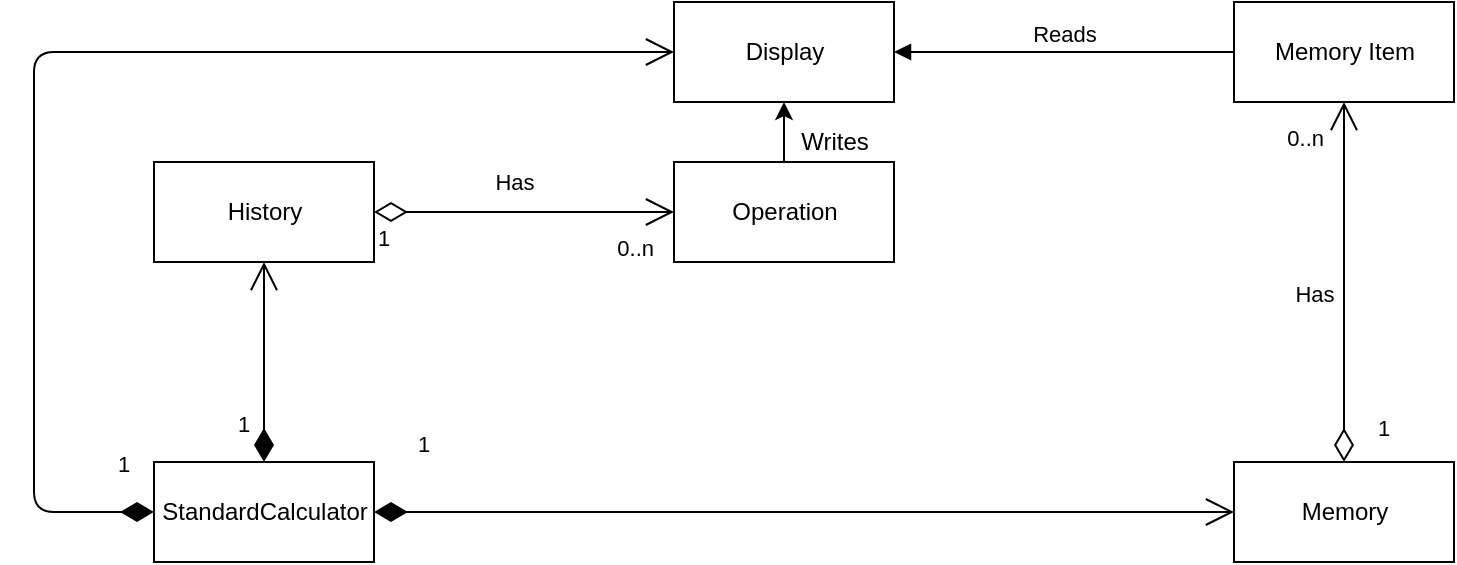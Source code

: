 <mxfile version="13.7.9" type="device"><diagram name="Page-1" id="6133507b-19e7-1e82-6fc7-422aa6c4b21f"><mxGraphModel dx="813" dy="470" grid="1" gridSize="10" guides="1" tooltips="1" connect="1" arrows="1" fold="1" page="1" pageScale="1" pageWidth="1100" pageHeight="850" background="#ffffff" math="0" shadow="0"><root><mxCell id="0"/><mxCell id="1" parent="0"/><mxCell id="QPPShTaras9u_XEoK-3o-2" value="Display" style="html=1;" vertex="1" parent="1"><mxGeometry x="360" y="320" width="110" height="50" as="geometry"/></mxCell><mxCell id="QPPShTaras9u_XEoK-3o-29" style="edgeStyle=orthogonalEdgeStyle;rounded=0;orthogonalLoop=1;jettySize=auto;html=1;entryX=0.5;entryY=1;entryDx=0;entryDy=0;" edge="1" parent="1" source="QPPShTaras9u_XEoK-3o-4" target="QPPShTaras9u_XEoK-3o-2"><mxGeometry relative="1" as="geometry"/></mxCell><mxCell id="QPPShTaras9u_XEoK-3o-4" value="Operation" style="html=1;" vertex="1" parent="1"><mxGeometry x="360" y="400" width="110" height="50" as="geometry"/></mxCell><mxCell id="QPPShTaras9u_XEoK-3o-5" value="History" style="html=1;" vertex="1" parent="1"><mxGeometry x="100" y="400" width="110" height="50" as="geometry"/></mxCell><mxCell id="QPPShTaras9u_XEoK-3o-7" value="Has" style="endArrow=open;html=1;endSize=12;startArrow=diamondThin;startSize=14;startFill=0;edgeStyle=orthogonalEdgeStyle;exitX=1;exitY=0.5;exitDx=0;exitDy=0;entryX=0;entryY=0.5;entryDx=0;entryDy=0;" edge="1" parent="1" source="QPPShTaras9u_XEoK-3o-5" target="QPPShTaras9u_XEoK-3o-4"><mxGeometry x="-0.067" y="15" relative="1" as="geometry"><mxPoint x="250" y="490" as="sourcePoint"/><mxPoint x="410" y="490" as="targetPoint"/><mxPoint as="offset"/></mxGeometry></mxCell><mxCell id="QPPShTaras9u_XEoK-3o-8" value="1" style="edgeLabel;resizable=0;html=1;align=left;verticalAlign=top;" connectable="0" vertex="1" parent="QPPShTaras9u_XEoK-3o-7"><mxGeometry x="-1" relative="1" as="geometry"/></mxCell><mxCell id="QPPShTaras9u_XEoK-3o-9" value="0..n" style="edgeLabel;resizable=0;html=1;align=right;verticalAlign=top;" connectable="0" vertex="1" parent="QPPShTaras9u_XEoK-3o-7"><mxGeometry x="1" relative="1" as="geometry"><mxPoint x="-10" y="5" as="offset"/></mxGeometry></mxCell><mxCell id="QPPShTaras9u_XEoK-3o-12" value="Memory Item" style="html=1;" vertex="1" parent="1"><mxGeometry x="640" y="320" width="110" height="50" as="geometry"/></mxCell><mxCell id="QPPShTaras9u_XEoK-3o-13" value="Memory" style="html=1;" vertex="1" parent="1"><mxGeometry x="640" y="550" width="110" height="50" as="geometry"/></mxCell><mxCell id="QPPShTaras9u_XEoK-3o-14" value="Has" style="endArrow=open;html=1;endSize=12;startArrow=diamondThin;startSize=14;startFill=0;edgeStyle=orthogonalEdgeStyle;exitX=0.5;exitY=0;exitDx=0;exitDy=0;entryX=0.5;entryY=1;entryDx=0;entryDy=0;" edge="1" parent="1" source="QPPShTaras9u_XEoK-3o-13" target="QPPShTaras9u_XEoK-3o-12"><mxGeometry x="-0.067" y="15" relative="1" as="geometry"><mxPoint x="660" y="580" as="sourcePoint"/><mxPoint x="810" y="580" as="targetPoint"/><mxPoint as="offset"/></mxGeometry></mxCell><mxCell id="QPPShTaras9u_XEoK-3o-15" value="1" style="edgeLabel;resizable=0;html=1;align=left;verticalAlign=top;" connectable="0" vertex="1" parent="QPPShTaras9u_XEoK-3o-14"><mxGeometry x="-1" relative="1" as="geometry"><mxPoint x="15" y="-30" as="offset"/></mxGeometry></mxCell><mxCell id="QPPShTaras9u_XEoK-3o-16" value="0..n" style="edgeLabel;resizable=0;html=1;align=right;verticalAlign=top;" connectable="0" vertex="1" parent="QPPShTaras9u_XEoK-3o-14"><mxGeometry x="1" relative="1" as="geometry"><mxPoint x="-10" y="5" as="offset"/></mxGeometry></mxCell><mxCell id="QPPShTaras9u_XEoK-3o-17" value="Reads" style="html=1;verticalAlign=bottom;endArrow=block;entryX=1;entryY=0.5;entryDx=0;entryDy=0;exitX=0;exitY=0.5;exitDx=0;exitDy=0;" edge="1" parent="1" source="QPPShTaras9u_XEoK-3o-12" target="QPPShTaras9u_XEoK-3o-2"><mxGeometry width="80" relative="1" as="geometry"><mxPoint x="520" y="360" as="sourcePoint"/><mxPoint x="600" y="360" as="targetPoint"/></mxGeometry></mxCell><mxCell id="QPPShTaras9u_XEoK-3o-19" value="StandardCalculator" style="html=1;" vertex="1" parent="1"><mxGeometry x="100" y="550" width="110" height="50" as="geometry"/></mxCell><mxCell id="QPPShTaras9u_XEoK-3o-23" value="1" style="endArrow=open;html=1;endSize=12;startArrow=diamondThin;startSize=14;startFill=1;edgeStyle=orthogonalEdgeStyle;align=left;verticalAlign=bottom;exitX=0;exitY=0.5;exitDx=0;exitDy=0;entryX=0;entryY=0.5;entryDx=0;entryDy=0;" edge="1" parent="1" source="QPPShTaras9u_XEoK-3o-19" target="QPPShTaras9u_XEoK-3o-2"><mxGeometry x="-0.934" y="-15" relative="1" as="geometry"><mxPoint x="-70" y="480" as="sourcePoint"/><mxPoint x="90" y="480" as="targetPoint"/><Array as="points"><mxPoint x="40" y="575"/><mxPoint x="40" y="345"/></Array><mxPoint as="offset"/></mxGeometry></mxCell><mxCell id="QPPShTaras9u_XEoK-3o-24" value="1" style="endArrow=open;html=1;endSize=12;startArrow=diamondThin;startSize=14;startFill=1;edgeStyle=orthogonalEdgeStyle;align=left;verticalAlign=bottom;exitX=1;exitY=0.5;exitDx=0;exitDy=0;entryX=0;entryY=0.5;entryDx=0;entryDy=0;" edge="1" parent="1" source="QPPShTaras9u_XEoK-3o-19" target="QPPShTaras9u_XEoK-3o-13"><mxGeometry x="-0.907" y="25" relative="1" as="geometry"><mxPoint x="300" y="580" as="sourcePoint"/><mxPoint x="460" y="580" as="targetPoint"/><mxPoint as="offset"/></mxGeometry></mxCell><mxCell id="QPPShTaras9u_XEoK-3o-27" value="1" style="endArrow=open;html=1;endSize=12;startArrow=diamondThin;startSize=14;startFill=1;edgeStyle=orthogonalEdgeStyle;align=left;verticalAlign=bottom;exitX=0.5;exitY=0;exitDx=0;exitDy=0;entryX=0.5;entryY=1;entryDx=0;entryDy=0;" edge="1" parent="1" source="QPPShTaras9u_XEoK-3o-19" target="QPPShTaras9u_XEoK-3o-5"><mxGeometry x="-0.795" y="15" relative="1" as="geometry"><mxPoint x="140" y="500" as="sourcePoint"/><mxPoint x="300" y="500" as="targetPoint"/><mxPoint as="offset"/></mxGeometry></mxCell><mxCell id="QPPShTaras9u_XEoK-3o-30" value="Writes" style="text;html=1;align=center;verticalAlign=middle;resizable=0;points=[];autosize=1;" vertex="1" parent="1"><mxGeometry x="415" y="380" width="50" height="20" as="geometry"/></mxCell></root></mxGraphModel></diagram></mxfile>